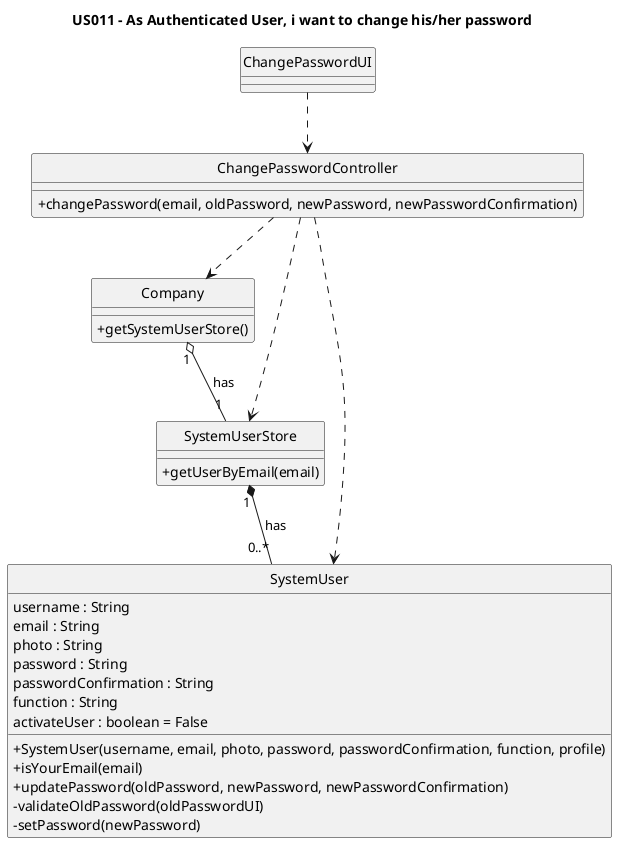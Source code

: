 @startuml
'https://plantuml.com/class-diagram

hide circle
skinparam classAttributeIconSize 0

title US011 - As Authenticated User, i want to change his/her password


class ChangePasswordUI {

}

class ChangePasswordController {
+changePassword(email, oldPassword, newPassword, newPasswordConfirmation)
}

class Company {
+getSystemUserStore()
}

class SystemUserStore {
+getUserByEmail(email)
}


class SystemUser {
username : String
email : String
photo : String
password : String
passwordConfirmation : String
function : String
activateUser : boolean = False
+SystemUser(username, email, photo, password, passwordConfirmation, function, profile)
+isYourEmail(email)
+updatePassword(oldPassword, newPassword, newPasswordConfirmation)
-validateOldPassword(oldPasswordUI)
-setPassword(newPassword)
}


ChangePasswordUI ..> ChangePasswordController

ChangePasswordController ..> Company
ChangePasswordController ..> SystemUserStore
ChangePasswordController ..> SystemUser


Company "1" o-- "1" SystemUserStore: has
SystemUserStore "1" *-- "0..*" SystemUser: has
@enduml
